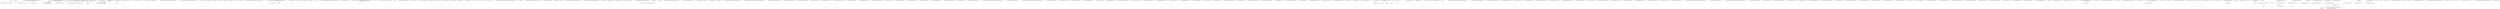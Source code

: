 digraph  {
n51 [label="Humanizer.Localisation.NumberToWords.Romanian.RomanianOrdinalNumberConverter", span=""];
n0 [cluster="Humanizer.Localisation.NumberToWords.Romanian.RomanianOrdinalNumberConverter.Convert(int, Humanizer.GrammaticalGender)", label="Entry Humanizer.Localisation.NumberToWords.Romanian.RomanianOrdinalNumberConverter.Convert(int, Humanizer.GrammaticalGender)", span="28-28"];
n1 [cluster="Humanizer.Localisation.NumberToWords.Romanian.RomanianOrdinalNumberConverter.Convert(int, Humanizer.GrammaticalGender)", label="number == 0", span="31-31"];
n3 [cluster="Humanizer.Localisation.NumberToWords.Romanian.RomanianOrdinalNumberConverter.Convert(int, Humanizer.GrammaticalGender)", label="number == 1", span="33-33"];
n5 [cluster="Humanizer.Localisation.NumberToWords.Romanian.RomanianOrdinalNumberConverter.Convert(int, Humanizer.GrammaticalGender)", label="number <= 9", span="36-36"];
n6 [cluster="Humanizer.Localisation.NumberToWords.Romanian.RomanianOrdinalNumberConverter.Convert(int, Humanizer.GrammaticalGender)", label="return String.Format(''{0} {1}'',\r\n                                        gender == GrammaticalGender.Feminine ? _femininePrefix : _masculinePrefix,\r\n                                        this.getPartByGender(_ordinalsUnder10[number], gender)\r\n                                     );", span="38-41"];
n8 [cluster="Humanizer.Localisation.NumberToWords.Romanian.RomanianOrdinalNumberConverter.Convert(int, Humanizer.GrammaticalGender)", label="String words = coverter.Convert(number, gender)", span="45-45"];
n10 [cluster="Humanizer.Localisation.NumberToWords.Romanian.RomanianOrdinalNumberConverter.Convert(int, Humanizer.GrammaticalGender)", label="(gender == GrammaticalGender.Feminine) && words.EndsWith(''zeci'')", span="50-50"];
n12 [cluster="Humanizer.Localisation.NumberToWords.Romanian.RomanianOrdinalNumberConverter.Convert(int, Humanizer.GrammaticalGender)", label="(gender == GrammaticalGender.Feminine) && words.Contains(''zeci'') && (words.Contains(''milioane'') || words.Contains(''miliarde''))", span="54-54"];
n14 [cluster="Humanizer.Localisation.NumberToWords.Romanian.RomanianOrdinalNumberConverter.Convert(int, Humanizer.GrammaticalGender)", label="(gender == GrammaticalGender.Feminine) && words.StartsWith(''un '')", span="59-59"];
n17 [cluster="Humanizer.Localisation.NumberToWords.Romanian.RomanianOrdinalNumberConverter.Convert(int, Humanizer.GrammaticalGender)", label="gender == GrammaticalGender.Feminine", span="66-66"];
n21 [cluster="Humanizer.Localisation.NumberToWords.Romanian.RomanianOrdinalNumberConverter.Convert(int, Humanizer.GrammaticalGender)", label="gender == GrammaticalGender.Feminine", span="73-73"];
n25 [cluster="Humanizer.Localisation.NumberToWords.Romanian.RomanianOrdinalNumberConverter.Convert(int, Humanizer.GrammaticalGender)", label="gender == GrammaticalGender.Masculine", span="81-81"];
n29 [cluster="Humanizer.Localisation.NumberToWords.Romanian.RomanianOrdinalNumberConverter.Convert(int, Humanizer.GrammaticalGender)", label="return String.Format(''{0} {1}{2}'',\r\n                                        gender == GrammaticalGender.Feminine ? _femininePrefix : _masculinePrefix,\r\n                                        words,\r\n                                        gender == GrammaticalGender.Feminine ? _feminineSuffix : customMasculineSuffix\r\n                                    );", span="95-99"];
n2 [cluster="Humanizer.Localisation.NumberToWords.Romanian.RomanianOrdinalNumberConverter.Convert(int, Humanizer.GrammaticalGender)", label="return ''zero'';", span="32-32"];
n7 [cluster="Humanizer.Localisation.NumberToWords.Romanian.RomanianOrdinalNumberConverter.Convert(int, Humanizer.GrammaticalGender)", label="RomanianCardinalNumberConverter coverter = new RomanianCardinalNumberConverter()", span="44-44"];
n33 [cluster="Humanizer.Localisation.NumberToWords.Romanian.RomanianCardinalNumberConverter.RomanianCardinalNumberConverter()", label="Entry Humanizer.Localisation.NumberToWords.Romanian.RomanianCardinalNumberConverter.RomanianCardinalNumberConverter()", span="6-6"];
n9 [cluster="Humanizer.Localisation.NumberToWords.Romanian.RomanianOrdinalNumberConverter.Convert(int, Humanizer.GrammaticalGender)", label="words = words.Replace('' de '', '' '')", span="48-48"];
n34 [cluster="Humanizer.Localisation.NumberToWords.Romanian.RomanianCardinalNumberConverter.Convert(int, Humanizer.GrammaticalGender)", label="Entry Humanizer.Localisation.NumberToWords.Romanian.RomanianCardinalNumberConverter.Convert(int, Humanizer.GrammaticalGender)", span="98-98"];
n35 [cluster="string.Replace(string, string)", label="Entry string.Replace(string, string)", span="0-0"];
n11 [cluster="Humanizer.Localisation.NumberToWords.Romanian.RomanianOrdinalNumberConverter.Convert(int, Humanizer.GrammaticalGender)", label="words = words.Substring(0, words.Length - 4) + ''zece''", span="52-52"];
n15 [cluster="Humanizer.Localisation.NumberToWords.Romanian.RomanianOrdinalNumberConverter.Convert(int, Humanizer.GrammaticalGender)", label="words = words.Substring(2).TrimStart()", span="61-61"];
n16 [cluster="Humanizer.Localisation.NumberToWords.Romanian.RomanianOrdinalNumberConverter.Convert(int, Humanizer.GrammaticalGender)", label="words.EndsWith(''milioane'')", span="64-64"];
n18 [cluster="Humanizer.Localisation.NumberToWords.Romanian.RomanianOrdinalNumberConverter.Convert(int, Humanizer.GrammaticalGender)", label="words = words.Substring(0, words.Length - 8) + ''milioana''", span="67-67"];
n20 [cluster="Humanizer.Localisation.NumberToWords.Romanian.RomanianOrdinalNumberConverter.Convert(int, Humanizer.GrammaticalGender)", label="words.EndsWith(''milion'')", span="71-71"];
n22 [cluster="Humanizer.Localisation.NumberToWords.Romanian.RomanianOrdinalNumberConverter.Convert(int, Humanizer.GrammaticalGender)", label="words = words.Substring(0, words.Length - 6) + ''milioana''", span="74-74"];
n28 [cluster="Humanizer.Localisation.NumberToWords.Romanian.RomanianOrdinalNumberConverter.Convert(int, Humanizer.GrammaticalGender)", label="words = words.Substring(0, words.Length - 1)", span="92-92"];
n36 [cluster="string.EndsWith(string)", label="Entry string.EndsWith(string)", span="0-0"];
n38 [cluster="string.Contains(string)", label="Entry string.Contains(string)", span="0-0"];
n37 [cluster="string.Substring(int, int)", label="Entry string.Substring(int, int)", span="0-0"];
n39 [cluster="string.StartsWith(string)", label="Entry string.StartsWith(string)", span="0-0"];
n40 [cluster="string.Substring(int)", label="Entry string.Substring(int)", span="0-0"];
n41 [cluster="string.TrimStart(params char[])", label="Entry string.TrimStart(params char[])", span="0-0"];
n19 [cluster="Humanizer.Localisation.NumberToWords.Romanian.RomanianOrdinalNumberConverter.Convert(int, Humanizer.GrammaticalGender)", label="String customMasculineSuffix = _masculineSuffix", span="70-70"];
n23 [cluster="Humanizer.Localisation.NumberToWords.Romanian.RomanianOrdinalNumberConverter.Convert(int, Humanizer.GrammaticalGender)", label="customMasculineSuffix = ''u'' + _masculineSuffix", span="77-77"];
n26 [cluster="Humanizer.Localisation.NumberToWords.Romanian.RomanianOrdinalNumberConverter.Convert(int, Humanizer.GrammaticalGender)", label="customMasculineSuffix = ''u'' + _masculineSuffix", span="82-82"];
n30 [cluster="Humanizer.Localisation.NumberToWords.Romanian.RomanianOrdinalNumberConverter.Convert(int, Humanizer.GrammaticalGender)", label="Exit Humanizer.Localisation.NumberToWords.Romanian.RomanianOrdinalNumberConverter.Convert(int, Humanizer.GrammaticalGender)", span="28-28"];
n31 [cluster="Humanizer.Localisation.NumberToWords.Romanian.RomanianOrdinalNumberConverter.getPartByGender(string, Humanizer.GrammaticalGender)", label="Entry Humanizer.Localisation.NumberToWords.Romanian.RomanianOrdinalNumberConverter.getPartByGender(string, Humanizer.GrammaticalGender)", span="103-103"];
n42 [cluster="string.Format(string, object, object, object)", label="Entry string.Format(string, object, object, object)", span="0-0"];
n32 [cluster="string.Format(string, object, object)", label="Entry string.Format(string, object, object)", span="0-0"];
n43 [cluster="Humanizer.Localisation.NumberToWords.Romanian.RomanianOrdinalNumberConverter.getPartByGender(string, Humanizer.GrammaticalGender)", label="multiGenderPart.Contains(''|'')", span="105-105"];
n45 [cluster="Humanizer.Localisation.NumberToWords.Romanian.RomanianOrdinalNumberConverter.getPartByGender(string, Humanizer.GrammaticalGender)", label="gender == GrammaticalGender.Feminine", span="108-108"];
n48 [cluster="Humanizer.Localisation.NumberToWords.Romanian.RomanianOrdinalNumberConverter.getPartByGender(string, Humanizer.GrammaticalGender)", label="return multiGenderPart;", span="115-115"];
n50 [cluster="string.Split(params char[])", label="Entry string.Split(params char[])", span="0-0"];
n46 [cluster="Humanizer.Localisation.NumberToWords.Romanian.RomanianOrdinalNumberConverter.getPartByGender(string, Humanizer.GrammaticalGender)", label="return parts[1];", span="109-109"];
n47 [cluster="Humanizer.Localisation.NumberToWords.Romanian.RomanianOrdinalNumberConverter.getPartByGender(string, Humanizer.GrammaticalGender)", label="return parts[0];", span="112-112"];
n49 [cluster="Humanizer.Localisation.NumberToWords.Romanian.RomanianOrdinalNumberConverter.getPartByGender(string, Humanizer.GrammaticalGender)", label="Exit Humanizer.Localisation.NumberToWords.Romanian.RomanianOrdinalNumberConverter.getPartByGender(string, Humanizer.GrammaticalGender)", span="103-103"];
m0_6 [cluster="System.DateTime.Add(System.TimeSpan)", file="DateHumanize.cs", label="Entry System.DateTime.Add(System.TimeSpan)", span="0-0"];
m0_16 [cluster="Humanizer.Tests.DateHumanize.Verify(string, int, Humanizer.Localisation.TimeUnit, Humanizer.Localisation.Tense, double?, System.Globalization.CultureInfo)", file="DateHumanize.cs", label="Entry Humanizer.Tests.DateHumanize.Verify(string, int, Humanizer.Localisation.TimeUnit, Humanizer.Localisation.Tense, double?, System.Globalization.CultureInfo)", span="30-30"];
m0_17 [cluster="Humanizer.Tests.DateHumanize.Verify(string, int, Humanizer.Localisation.TimeUnit, Humanizer.Localisation.Tense, double?, System.Globalization.CultureInfo)", color=green, community=0, file="DateHumanize.cs", label="precision.HasValue", prediction=0, span="32-32"];
m0_18 [cluster="Humanizer.Tests.DateHumanize.Verify(string, int, Humanizer.Localisation.TimeUnit, Humanizer.Localisation.Tense, double?, System.Globalization.CultureInfo)", color=green, community=0, file="DateHumanize.cs", label="Configurator.DateTimeHumanizeStrategy = new PrecisionDateTimeHumanizeStrategy(precision.Value)", prediction=1, span="33-33"];
m0_21 [cluster="Humanizer.Tests.DateHumanize.Verify(string, int, Humanizer.Localisation.TimeUnit, Humanizer.Localisation.Tense, double?, System.Globalization.CultureInfo)", file="DateHumanize.cs", label="unit = Math.Abs(unit)", span="38-38"];
m0_22 [cluster="Humanizer.Tests.DateHumanize.Verify(string, int, Humanizer.Localisation.TimeUnit, Humanizer.Localisation.Tense, double?, System.Globalization.CultureInfo)", file="DateHumanize.cs", label="tense == Tense.Past", span="40-40"];
m0_24 [cluster="Humanizer.Tests.DateHumanize.Verify(string, int, Humanizer.Localisation.TimeUnit, Humanizer.Localisation.Tense, double?, System.Globalization.CultureInfo)", file="DateHumanize.cs", label=timeUnit, span="43-43"];
m0_19 [cluster="Humanizer.Tests.DateHumanize.Verify(string, int, Humanizer.Localisation.TimeUnit, Humanizer.Localisation.Tense, double?, System.Globalization.CultureInfo)", file="DateHumanize.cs", label="Configurator.DateTimeHumanizeStrategy = new DefaultDateTimeHumanizeStrategy()", span="35-35"];
m0_20 [cluster="Humanizer.Tests.DateHumanize.Verify(string, int, Humanizer.Localisation.TimeUnit, Humanizer.Localisation.Tense, double?, System.Globalization.CultureInfo)", file="DateHumanize.cs", label="var deltaFromNow = new TimeSpan()", span="37-37"];
m0_23 [cluster="Humanizer.Tests.DateHumanize.Verify(string, int, Humanizer.Localisation.TimeUnit, Humanizer.Localisation.Tense, double?, System.Globalization.CultureInfo)", file="DateHumanize.cs", label="unit = -unit", span="41-41"];
m0_26 [cluster="Humanizer.Tests.DateHumanize.Verify(string, int, Humanizer.Localisation.TimeUnit, Humanizer.Localisation.Tense, double?, System.Globalization.CultureInfo)", file="DateHumanize.cs", label="deltaFromNow = TimeSpan.FromMilliseconds(unit)", span="46-46"];
m0_28 [cluster="Humanizer.Tests.DateHumanize.Verify(string, int, Humanizer.Localisation.TimeUnit, Humanizer.Localisation.Tense, double?, System.Globalization.CultureInfo)", file="DateHumanize.cs", label="deltaFromNow = TimeSpan.FromSeconds(unit)", span="49-49"];
m0_30 [cluster="Humanizer.Tests.DateHumanize.Verify(string, int, Humanizer.Localisation.TimeUnit, Humanizer.Localisation.Tense, double?, System.Globalization.CultureInfo)", file="DateHumanize.cs", label="deltaFromNow = TimeSpan.FromMinutes(unit)", span="52-52"];
m0_32 [cluster="Humanizer.Tests.DateHumanize.Verify(string, int, Humanizer.Localisation.TimeUnit, Humanizer.Localisation.Tense, double?, System.Globalization.CultureInfo)", file="DateHumanize.cs", label="deltaFromNow = TimeSpan.FromHours(unit)", span="55-55"];
m0_34 [cluster="Humanizer.Tests.DateHumanize.Verify(string, int, Humanizer.Localisation.TimeUnit, Humanizer.Localisation.Tense, double?, System.Globalization.CultureInfo)", file="DateHumanize.cs", label="deltaFromNow = TimeSpan.FromDays(unit)", span="58-58"];
m0_36 [cluster="Humanizer.Tests.DateHumanize.Verify(string, int, Humanizer.Localisation.TimeUnit, Humanizer.Localisation.Tense, double?, System.Globalization.CultureInfo)", file="DateHumanize.cs", label="deltaFromNow = TimeSpan.FromDays(unit*31)", span="61-61"];
m0_38 [cluster="Humanizer.Tests.DateHumanize.Verify(string, int, Humanizer.Localisation.TimeUnit, Humanizer.Localisation.Tense, double?, System.Globalization.CultureInfo)", file="DateHumanize.cs", label="deltaFromNow = TimeSpan.FromDays(unit*366)", span="64-64"];
m0_25 [cluster="Humanizer.Tests.DateHumanize.Verify(string, int, Humanizer.Localisation.TimeUnit, Humanizer.Localisation.Tense, double?, System.Globalization.CultureInfo)", file="DateHumanize.cs", label="TimeUnit.Millisecond", span="45-45"];
m0_27 [cluster="Humanizer.Tests.DateHumanize.Verify(string, int, Humanizer.Localisation.TimeUnit, Humanizer.Localisation.Tense, double?, System.Globalization.CultureInfo)", file="DateHumanize.cs", label="TimeUnit.Second", span="48-48"];
m0_29 [cluster="Humanizer.Tests.DateHumanize.Verify(string, int, Humanizer.Localisation.TimeUnit, Humanizer.Localisation.Tense, double?, System.Globalization.CultureInfo)", file="DateHumanize.cs", label="TimeUnit.Minute", span="51-51"];
m0_31 [cluster="Humanizer.Tests.DateHumanize.Verify(string, int, Humanizer.Localisation.TimeUnit, Humanizer.Localisation.Tense, double?, System.Globalization.CultureInfo)", file="DateHumanize.cs", label="TimeUnit.Hour", span="54-54"];
m0_33 [cluster="Humanizer.Tests.DateHumanize.Verify(string, int, Humanizer.Localisation.TimeUnit, Humanizer.Localisation.Tense, double?, System.Globalization.CultureInfo)", file="DateHumanize.cs", label="TimeUnit.Day", span="57-57"];
m0_35 [cluster="Humanizer.Tests.DateHumanize.Verify(string, int, Humanizer.Localisation.TimeUnit, Humanizer.Localisation.Tense, double?, System.Globalization.CultureInfo)", file="DateHumanize.cs", label="TimeUnit.Month", span="60-60"];
m0_37 [cluster="Humanizer.Tests.DateHumanize.Verify(string, int, Humanizer.Localisation.TimeUnit, Humanizer.Localisation.Tense, double?, System.Globalization.CultureInfo)", file="DateHumanize.cs", label="TimeUnit.Year", span="63-63"];
m0_41 [cluster="Humanizer.Tests.DateHumanize.Verify(string, int, Humanizer.Localisation.TimeUnit, Humanizer.Localisation.Tense, double?, System.Globalization.CultureInfo)", file="DateHumanize.cs", label="Exit Humanizer.Tests.DateHumanize.Verify(string, int, Humanizer.Localisation.TimeUnit, Humanizer.Localisation.Tense, double?, System.Globalization.CultureInfo)", span="30-30"];
m0_45 [cluster="System.Math.Abs(int)", file="DateHumanize.cs", label="Entry System.Math.Abs(int)", span="0-0"];
m0_9 [cluster="Humanizer.Tests.DateHumanize.VerifyWithDateInjection(string, System.TimeSpan, System.Globalization.CultureInfo)", file="DateHumanize.cs", label="Entry Humanizer.Tests.DateHumanize.VerifyWithDateInjection(string, System.TimeSpan, System.Globalization.CultureInfo)", span="21-21"];
m0_10 [cluster="Humanizer.Tests.DateHumanize.VerifyWithDateInjection(string, System.TimeSpan, System.Globalization.CultureInfo)", file="DateHumanize.cs", label="var utcNow = new DateTime(2013, 6, 20, 9, 58, 22, DateTimeKind.Utc)", span="23-23"];
m0_11 [cluster="Humanizer.Tests.DateHumanize.VerifyWithDateInjection(string, System.TimeSpan, System.Globalization.CultureInfo)", file="DateHumanize.cs", label="var now = new DateTime(2013, 6, 20, 11, 58, 22, DateTimeKind.Local)", span="24-24"];
m0_14 [cluster="Humanizer.Tests.DateHumanize.VerifyWithDateInjection(string, System.TimeSpan, System.Globalization.CultureInfo)", file="DateHumanize.cs", label="Exit Humanizer.Tests.DateHumanize.VerifyWithDateInjection(string, System.TimeSpan, System.Globalization.CultureInfo)", span="21-21"];
m0_43 [cluster="Humanizer.DateTimeHumanizeStrategy.DefaultDateTimeHumanizeStrategy.DefaultDateTimeHumanizeStrategy()", file="DateHumanize.cs", label="Entry Humanizer.DateTimeHumanizeStrategy.DefaultDateTimeHumanizeStrategy.DefaultDateTimeHumanizeStrategy()", span="10-10"];
m0_44 [cluster="System.TimeSpan.TimeSpan()", file="DateHumanize.cs", label="Entry System.TimeSpan.TimeSpan()", span="0-0"];
m0_48 [cluster="System.TimeSpan.FromMinutes(double)", file="DateHumanize.cs", label="Entry System.TimeSpan.FromMinutes(double)", span="0-0"];
m0_46 [cluster="System.TimeSpan.FromMilliseconds(double)", file="DateHumanize.cs", label="Entry System.TimeSpan.FromMilliseconds(double)", span="0-0"];
m0_8 [cluster="Unk.Equal", file="DateHumanize.cs", label="Entry Unk.Equal", span=""];
m0_47 [cluster="System.TimeSpan.FromSeconds(double)", file="DateHumanize.cs", label="Entry System.TimeSpan.FromSeconds(double)", span="0-0"];
m0_0 [cluster="Humanizer.Tests.DateHumanize.VerifyWithCurrentDate(string, System.TimeSpan, System.Globalization.CultureInfo)", file="DateHumanize.cs", label="Entry Humanizer.Tests.DateHumanize.VerifyWithCurrentDate(string, System.TimeSpan, System.Globalization.CultureInfo)", span="11-11"];
m0_1 [cluster="Humanizer.Tests.DateHumanize.VerifyWithCurrentDate(string, System.TimeSpan, System.Globalization.CultureInfo)", file="DateHumanize.cs", label="var utcNow = DateTime.UtcNow", span="13-13"];
m0_3 [cluster="Humanizer.Tests.DateHumanize.VerifyWithCurrentDate(string, System.TimeSpan, System.Globalization.CultureInfo)", color=green, community=0, file="DateHumanize.cs", label="Assert.Equal(expectedString, utcNow.Add(deltaFromNow).Humanize(utcDate: true, dateToCompareAgainst: utcNow, culture: culture))", prediction=2, span="17-17"];
m0_2 [cluster="Humanizer.Tests.DateHumanize.VerifyWithCurrentDate(string, System.TimeSpan, System.Globalization.CultureInfo)", file="DateHumanize.cs", label="var localNow = DateTime.Now", span="14-14"];
m0_5 [cluster="Humanizer.Tests.DateHumanize.VerifyWithCurrentDate(string, System.TimeSpan, System.Globalization.CultureInfo)", file="DateHumanize.cs", label="Exit Humanizer.Tests.DateHumanize.VerifyWithCurrentDate(string, System.TimeSpan, System.Globalization.CultureInfo)", span="11-11"];
m0_7 [cluster="System.DateTime.Humanize(bool, System.DateTime?, System.Globalization.CultureInfo)", file="DateHumanize.cs", label="Entry System.DateTime.Humanize(bool, System.DateTime?, System.Globalization.CultureInfo)", span="19-19"];
m0_15 [cluster="System.DateTime.DateTime(int, int, int, int, int, int, System.DateTimeKind)", file="DateHumanize.cs", label="Entry System.DateTime.DateTime(int, int, int, int, int, int, System.DateTimeKind)", span="0-0"];
m0_49 [cluster="System.TimeSpan.FromHours(double)", file="DateHumanize.cs", label="Entry System.TimeSpan.FromHours(double)", span="0-0"];
m0_50 [cluster="System.TimeSpan.FromDays(double)", file="DateHumanize.cs", label="Entry System.TimeSpan.FromDays(double)", span="0-0"];
m0_42 [cluster="Humanizer.DateTimeHumanizeStrategy.PrecisionDateTimeHumanizeStrategy.PrecisionDateTimeHumanizeStrategy(double)", file="DateHumanize.cs", label="Entry Humanizer.DateTimeHumanizeStrategy.PrecisionDateTimeHumanizeStrategy.PrecisionDateTimeHumanizeStrategy(double)", span="18-18"];
m1_5 [cluster="Humanizer.Tests.DateHumanize.Verify(string, int, Humanizer.Localisation.TimeUnit, Humanizer.Localisation.Tense, double?, System.Globalization.CultureInfo)", file="DateHumanizeDefaultStrategyTests.cs", label="Entry Humanizer.Tests.DateHumanize.Verify(string, int, Humanizer.Localisation.TimeUnit, Humanizer.Localisation.Tense, double?, System.Globalization.CultureInfo)", span="30-30"];
m1_0 [cluster="Humanizer.Tests.DateHumanizeDefaultStrategyTests.DateHumanizeDefaultStrategyTests()", file="DateHumanizeDefaultStrategyTests.cs", label="Entry Humanizer.Tests.DateHumanizeDefaultStrategyTests.DateHumanizeDefaultStrategyTests()", span="9-9"];
m1_1 [cluster="Humanizer.Tests.DateHumanizeDefaultStrategyTests.DateHumanizeDefaultStrategyTests()", file="DateHumanizeDefaultStrategyTests.cs", label="Exit Humanizer.Tests.DateHumanizeDefaultStrategyTests.DateHumanizeDefaultStrategyTests()", span="9-9"];
m1_15 [cluster="Humanizer.Tests.DateHumanizeDefaultStrategyTests.HoursAgo(int, string)", file="DateHumanizeDefaultStrategyTests.cs", label="Entry Humanizer.Tests.DateHumanizeDefaultStrategyTests.HoursAgo(int, string)", span="65-65"];
m1_16 [cluster="Humanizer.Tests.DateHumanizeDefaultStrategyTests.HoursAgo(int, string)", file="DateHumanizeDefaultStrategyTests.cs", label="DateHumanize.Verify(expected, hours, TimeUnit.Hour, Tense.Past)", span="67-67"];
m1_17 [cluster="Humanizer.Tests.DateHumanizeDefaultStrategyTests.HoursAgo(int, string)", file="DateHumanizeDefaultStrategyTests.cs", label="Exit Humanizer.Tests.DateHumanizeDefaultStrategyTests.HoursAgo(int, string)", span="65-65"];
m1_12 [cluster="Humanizer.Tests.DateHumanizeDefaultStrategyTests.MinutesFromNow(int, string)", file="DateHumanizeDefaultStrategyTests.cs", label="Entry Humanizer.Tests.DateHumanizeDefaultStrategyTests.MinutesFromNow(int, string)", span="55-55"];
m1_13 [cluster="Humanizer.Tests.DateHumanizeDefaultStrategyTests.MinutesFromNow(int, string)", file="DateHumanizeDefaultStrategyTests.cs", label="DateHumanize.Verify(expected, minutes, TimeUnit.Minute, Tense.Future)", span="57-57"];
m1_14 [cluster="Humanizer.Tests.DateHumanizeDefaultStrategyTests.MinutesFromNow(int, string)", file="DateHumanizeDefaultStrategyTests.cs", label="Exit Humanizer.Tests.DateHumanizeDefaultStrategyTests.MinutesFromNow(int, string)", span="55-55"];
m1_33 [cluster="Humanizer.Tests.DateHumanizeDefaultStrategyTests.YearsAgo(int, string)", file="DateHumanizeDefaultStrategyTests.cs", label="Entry Humanizer.Tests.DateHumanizeDefaultStrategyTests.YearsAgo(int, string)", span="123-123"];
m1_34 [cluster="Humanizer.Tests.DateHumanizeDefaultStrategyTests.YearsAgo(int, string)", file="DateHumanizeDefaultStrategyTests.cs", label="DateHumanize.Verify(expected, years, TimeUnit.Year, Tense.Past)", span="125-125"];
m1_35 [cluster="Humanizer.Tests.DateHumanizeDefaultStrategyTests.YearsAgo(int, string)", file="DateHumanizeDefaultStrategyTests.cs", label="Exit Humanizer.Tests.DateHumanizeDefaultStrategyTests.YearsAgo(int, string)", span="123-123"];
m1_9 [cluster="Humanizer.Tests.DateHumanizeDefaultStrategyTests.MinutesAgo(int, string)", file="DateHumanizeDefaultStrategyTests.cs", label="Entry Humanizer.Tests.DateHumanizeDefaultStrategyTests.MinutesAgo(int, string)", span="43-43"];
m1_10 [cluster="Humanizer.Tests.DateHumanizeDefaultStrategyTests.MinutesAgo(int, string)", file="DateHumanizeDefaultStrategyTests.cs", label="DateHumanize.Verify(expected, minutes, TimeUnit.Minute, Tense.Past)", span="45-45"];
m1_11 [cluster="Humanizer.Tests.DateHumanizeDefaultStrategyTests.MinutesAgo(int, string)", file="DateHumanizeDefaultStrategyTests.cs", label="Exit Humanizer.Tests.DateHumanizeDefaultStrategyTests.MinutesAgo(int, string)", span="43-43"];
m1_36 [cluster="Humanizer.Tests.DateHumanizeDefaultStrategyTests.YearsFromNow(int, string)", file="DateHumanizeDefaultStrategyTests.cs", label="Entry Humanizer.Tests.DateHumanizeDefaultStrategyTests.YearsFromNow(int, string)", span="131-131"];
m1_37 [cluster="Humanizer.Tests.DateHumanizeDefaultStrategyTests.YearsFromNow(int, string)", file="DateHumanizeDefaultStrategyTests.cs", label="DateHumanize.Verify(expected, years, TimeUnit.Year, Tense.Future)", span="133-133"];
m1_38 [cluster="Humanizer.Tests.DateHumanizeDefaultStrategyTests.YearsFromNow(int, string)", file="DateHumanizeDefaultStrategyTests.cs", label="Exit Humanizer.Tests.DateHumanizeDefaultStrategyTests.YearsFromNow(int, string)", span="131-131"];
m1_42 [cluster="Humanizer.Tests.DateHumanizeDefaultStrategyTests.CanSpecifyCultureExplicitly(int, Humanizer.Localisation.TimeUnit, Humanizer.Localisation.Tense, string, string)", file="DateHumanizeDefaultStrategyTests.cs", label="Entry Humanizer.Tests.DateHumanizeDefaultStrategyTests.CanSpecifyCultureExplicitly(int, Humanizer.Localisation.TimeUnit, Humanizer.Localisation.Tense, string, string)", span="146-146"];
m1_43 [cluster="Humanizer.Tests.DateHumanizeDefaultStrategyTests.CanSpecifyCultureExplicitly(int, Humanizer.Localisation.TimeUnit, Humanizer.Localisation.Tense, string, string)", file="DateHumanizeDefaultStrategyTests.cs", label="DateHumanize.Verify(expected, unit, timeUnit, tense, culture: new CultureInfo(culture))", span="148-148"];
m1_44 [cluster="Humanizer.Tests.DateHumanizeDefaultStrategyTests.CanSpecifyCultureExplicitly(int, Humanizer.Localisation.TimeUnit, Humanizer.Localisation.Tense, string, string)", file="DateHumanizeDefaultStrategyTests.cs", label="Exit Humanizer.Tests.DateHumanizeDefaultStrategyTests.CanSpecifyCultureExplicitly(int, Humanizer.Localisation.TimeUnit, Humanizer.Localisation.Tense, string, string)", span="146-146"];
m1_2 [cluster="Humanizer.Tests.DateHumanizeDefaultStrategyTests.SecondsAgo(int, string)", file="DateHumanizeDefaultStrategyTests.cs", label="Entry Humanizer.Tests.DateHumanizeDefaultStrategyTests.SecondsAgo(int, string)", span="19-19"];
m1_3 [cluster="Humanizer.Tests.DateHumanizeDefaultStrategyTests.SecondsAgo(int, string)", file="DateHumanizeDefaultStrategyTests.cs", label="DateHumanize.Verify(expected, seconds, TimeUnit.Second, Tense.Past)", span="21-21"];
m1_4 [cluster="Humanizer.Tests.DateHumanizeDefaultStrategyTests.SecondsAgo(int, string)", file="DateHumanizeDefaultStrategyTests.cs", label="Exit Humanizer.Tests.DateHumanizeDefaultStrategyTests.SecondsAgo(int, string)", span="19-19"];
m1_21 [cluster="Humanizer.Tests.DateHumanizeDefaultStrategyTests.DaysAgo(int, string)", file="DateHumanizeDefaultStrategyTests.cs", label="Entry Humanizer.Tests.DateHumanizeDefaultStrategyTests.DaysAgo(int, string)", span="85-85"];
m1_22 [cluster="Humanizer.Tests.DateHumanizeDefaultStrategyTests.DaysAgo(int, string)", color=green, community=0, file="DateHumanizeDefaultStrategyTests.cs", label="DateHumanize.Verify(expected, days, TimeUnit.Day, Tense.Past)", prediction=3, span="87-87"];
m1_23 [cluster="Humanizer.Tests.DateHumanizeDefaultStrategyTests.DaysAgo(int, string)", file="DateHumanizeDefaultStrategyTests.cs", label="Exit Humanizer.Tests.DateHumanizeDefaultStrategyTests.DaysAgo(int, string)", span="85-85"];
m1_30 [cluster="Humanizer.Tests.DateHumanizeDefaultStrategyTests.MonthsFromNow(int, string)", file="DateHumanizeDefaultStrategyTests.cs", label="Entry Humanizer.Tests.DateHumanizeDefaultStrategyTests.MonthsFromNow(int, string)", span="115-115"];
m1_31 [cluster="Humanizer.Tests.DateHumanizeDefaultStrategyTests.MonthsFromNow(int, string)", file="DateHumanizeDefaultStrategyTests.cs", label="DateHumanize.Verify(expected, months, TimeUnit.Month, Tense.Future)", span="117-117"];
m1_32 [cluster="Humanizer.Tests.DateHumanizeDefaultStrategyTests.MonthsFromNow(int, string)", file="DateHumanizeDefaultStrategyTests.cs", label="Exit Humanizer.Tests.DateHumanizeDefaultStrategyTests.MonthsFromNow(int, string)", span="115-115"];
m1_27 [cluster="Humanizer.Tests.DateHumanizeDefaultStrategyTests.MonthsAgo(int, string)", file="DateHumanizeDefaultStrategyTests.cs", label="Entry Humanizer.Tests.DateHumanizeDefaultStrategyTests.MonthsAgo(int, string)", span="105-105"];
m1_28 [cluster="Humanizer.Tests.DateHumanizeDefaultStrategyTests.MonthsAgo(int, string)", file="DateHumanizeDefaultStrategyTests.cs", label="DateHumanize.Verify(expected, months, TimeUnit.Month, Tense.Past)", span="107-107"];
m1_29 [cluster="Humanizer.Tests.DateHumanizeDefaultStrategyTests.MonthsAgo(int, string)", file="DateHumanizeDefaultStrategyTests.cs", label="Exit Humanizer.Tests.DateHumanizeDefaultStrategyTests.MonthsAgo(int, string)", span="105-105"];
m1_39 [cluster="Humanizer.Tests.DateHumanizeDefaultStrategyTests.Now()", file="DateHumanizeDefaultStrategyTests.cs", label="Entry Humanizer.Tests.DateHumanizeDefaultStrategyTests.Now()", span="137-137"];
m1_40 [cluster="Humanizer.Tests.DateHumanizeDefaultStrategyTests.Now()", file="DateHumanizeDefaultStrategyTests.cs", label="DateHumanize.Verify(''now'', 0, TimeUnit.Year, Tense.Future)", span="139-139"];
m1_41 [cluster="Humanizer.Tests.DateHumanizeDefaultStrategyTests.Now()", file="DateHumanizeDefaultStrategyTests.cs", label="Exit Humanizer.Tests.DateHumanizeDefaultStrategyTests.Now()", span="137-137"];
m1_6 [cluster="Humanizer.Tests.DateHumanizeDefaultStrategyTests.SecondsFromNow(int, string)", file="DateHumanizeDefaultStrategyTests.cs", label="Entry Humanizer.Tests.DateHumanizeDefaultStrategyTests.SecondsFromNow(int, string)", span="29-29"];
m1_7 [cluster="Humanizer.Tests.DateHumanizeDefaultStrategyTests.SecondsFromNow(int, string)", file="DateHumanizeDefaultStrategyTests.cs", label="DateHumanize.Verify(expected, seconds, TimeUnit.Second, Tense.Future)", span="31-31"];
m1_8 [cluster="Humanizer.Tests.DateHumanizeDefaultStrategyTests.SecondsFromNow(int, string)", file="DateHumanizeDefaultStrategyTests.cs", label="Exit Humanizer.Tests.DateHumanizeDefaultStrategyTests.SecondsFromNow(int, string)", span="29-29"];
m1_18 [cluster="Humanizer.Tests.DateHumanizeDefaultStrategyTests.HoursFromNow(int, string)", file="DateHumanizeDefaultStrategyTests.cs", label="Entry Humanizer.Tests.DateHumanizeDefaultStrategyTests.HoursFromNow(int, string)", span="75-75"];
m1_19 [cluster="Humanizer.Tests.DateHumanizeDefaultStrategyTests.HoursFromNow(int, string)", file="DateHumanizeDefaultStrategyTests.cs", label="DateHumanize.Verify(expected, hours, TimeUnit.Hour, Tense.Future)", span="77-77"];
m1_20 [cluster="Humanizer.Tests.DateHumanizeDefaultStrategyTests.HoursFromNow(int, string)", file="DateHumanizeDefaultStrategyTests.cs", label="Exit Humanizer.Tests.DateHumanizeDefaultStrategyTests.HoursFromNow(int, string)", span="75-75"];
m1_45 [cluster="System.Globalization.CultureInfo.CultureInfo(string)", file="DateHumanizeDefaultStrategyTests.cs", label="Entry System.Globalization.CultureInfo.CultureInfo(string)", span="0-0"];
m1_24 [cluster="Humanizer.Tests.DateHumanizeDefaultStrategyTests.DaysFromNow(int, string)", file="DateHumanizeDefaultStrategyTests.cs", label="Entry Humanizer.Tests.DateHumanizeDefaultStrategyTests.DaysFromNow(int, string)", span="95-95"];
m1_25 [cluster="Humanizer.Tests.DateHumanizeDefaultStrategyTests.DaysFromNow(int, string)", file="DateHumanizeDefaultStrategyTests.cs", label="DateHumanize.Verify(expected, days, TimeUnit.Day, Tense.Future)", span="97-97"];
m1_26 [cluster="Humanizer.Tests.DateHumanizeDefaultStrategyTests.DaysFromNow(int, string)", file="DateHumanizeDefaultStrategyTests.cs", label="Exit Humanizer.Tests.DateHumanizeDefaultStrategyTests.DaysFromNow(int, string)", span="95-95"];
m2_8 [cluster="int.ToString(System.IFormatProvider)", file="DefaultDateTimeHumanizeStrategy.cs", label="Entry int.ToString(System.IFormatProvider)", span="0-0"];
m2_5 [cluster="Humanizer.OrdinalizeExtensions.Ordinalize(int)", file="DefaultDateTimeHumanizeStrategy.cs", label="Entry Humanizer.OrdinalizeExtensions.Ordinalize(int)", span="25-25"];
m2_6 [cluster="Humanizer.OrdinalizeExtensions.Ordinalize(int)", file="DefaultDateTimeHumanizeStrategy.cs", label="return Ordinalize(number, number.ToString(CultureInfo.InvariantCulture));", span="27-27"];
m2_7 [cluster="Humanizer.OrdinalizeExtensions.Ordinalize(int)", file="DefaultDateTimeHumanizeStrategy.cs", label="Exit Humanizer.OrdinalizeExtensions.Ordinalize(int)", span="25-25"];
m2_4 [cluster="Humanizer.OrdinalizeExtensions.Ordinalize(int, string)", file="DefaultDateTimeHumanizeStrategy.cs", label="Entry Humanizer.OrdinalizeExtensions.Ordinalize(int, string)", span="30-30"];
m2_9 [cluster="Humanizer.OrdinalizeExtensions.Ordinalize(int, string)", file="DefaultDateTimeHumanizeStrategy.cs", label="int nMod100 = number % 100", span="32-32"];
m2_11 [cluster="Humanizer.OrdinalizeExtensions.Ordinalize(int, string)", file="DefaultDateTimeHumanizeStrategy.cs", label="return numberString + ''th'';", span="36-36"];
m2_12 [cluster="Humanizer.OrdinalizeExtensions.Ordinalize(int, string)", file="DefaultDateTimeHumanizeStrategy.cs", label="number % 10", span="39-39"];
m2_14 [cluster="Humanizer.OrdinalizeExtensions.Ordinalize(int, string)", file="DefaultDateTimeHumanizeStrategy.cs", label="return numberString + ''st'';", span="42-42"];
m2_16 [cluster="Humanizer.OrdinalizeExtensions.Ordinalize(int, string)", file="DefaultDateTimeHumanizeStrategy.cs", label="return numberString + ''nd'';", span="44-44"];
m2_18 [cluster="Humanizer.OrdinalizeExtensions.Ordinalize(int, string)", color=green, community=0, file="DefaultDateTimeHumanizeStrategy.cs", label="return numberString + ''rd'';", prediction=4, span="46-46"];
m2_19 [cluster="Humanizer.OrdinalizeExtensions.Ordinalize(int, string)", color=green, community=0, file="DefaultDateTimeHumanizeStrategy.cs", label="return numberString + ''th'';", prediction=4, span="48-48"];
m2_10 [cluster="Humanizer.OrdinalizeExtensions.Ordinalize(int, string)", file="DefaultDateTimeHumanizeStrategy.cs", label="nMod100 >= 11 && nMod100 <= 13", span="34-34"];
m2_13 [cluster="Humanizer.OrdinalizeExtensions.Ordinalize(int, string)", file="DefaultDateTimeHumanizeStrategy.cs", label=1, span="41-41"];
m2_15 [cluster="Humanizer.OrdinalizeExtensions.Ordinalize(int, string)", file="DefaultDateTimeHumanizeStrategy.cs", label=2, span="43-43"];
m2_17 [cluster="Humanizer.OrdinalizeExtensions.Ordinalize(int, string)", file="DefaultDateTimeHumanizeStrategy.cs", label=3, span="45-45"];
m2_20 [cluster="Humanizer.OrdinalizeExtensions.Ordinalize(int, string)", file="DefaultDateTimeHumanizeStrategy.cs", label="Exit Humanizer.OrdinalizeExtensions.Ordinalize(int, string)", span="30-30"];
m2_0 [cluster="Humanizer.OrdinalizeExtensions.Ordinalize(string)", file="DefaultDateTimeHumanizeStrategy.cs", label="Entry Humanizer.OrdinalizeExtensions.Ordinalize(string)", span="15-15"];
m2_1 [cluster="Humanizer.OrdinalizeExtensions.Ordinalize(string)", file="DefaultDateTimeHumanizeStrategy.cs", label="return Ordinalize(int.Parse(numberString), numberString);", span="17-17"];
m2_2 [cluster="Humanizer.OrdinalizeExtensions.Ordinalize(string)", file="DefaultDateTimeHumanizeStrategy.cs", label="Exit Humanizer.OrdinalizeExtensions.Ordinalize(string)", span="15-15"];
m2_3 [cluster="int.Parse(string)", file="DefaultDateTimeHumanizeStrategy.cs", label="Entry int.Parse(string)", span="0-0"];
m3_5 [cluster="Humanizer.Tests.DateHumanize.Verify(string, int, Humanizer.Localisation.TimeUnit, Humanizer.Localisation.Tense, double?, System.Globalization.CultureInfo)", file="NumberToWordsConverterRegistry.cs", label="Entry Humanizer.Tests.DateHumanize.Verify(string, int, Humanizer.Localisation.TimeUnit, Humanizer.Localisation.Tense, double?, System.Globalization.CultureInfo)", span="30-30"];
m3_0 [cluster="Humanizer.Tests.DateHumanizeDefaultStrategyTests.DateHumanizeDefaultStrategyTests()", file="NumberToWordsConverterRegistry.cs", label="Entry Humanizer.Tests.DateHumanizeDefaultStrategyTests.DateHumanizeDefaultStrategyTests()", span="9-9"];
m3_1 [cluster="Humanizer.Tests.DateHumanizeDefaultStrategyTests.DateHumanizeDefaultStrategyTests()", file="NumberToWordsConverterRegistry.cs", label="Exit Humanizer.Tests.DateHumanizeDefaultStrategyTests.DateHumanizeDefaultStrategyTests()", span="9-9"];
m3_15 [cluster="Humanizer.Tests.DateHumanizeDefaultStrategyTests.HoursAgo(int, string)", file="NumberToWordsConverterRegistry.cs", label="Entry Humanizer.Tests.DateHumanizeDefaultStrategyTests.HoursAgo(int, string)", span="65-65"];
m3_16 [cluster="Humanizer.Tests.DateHumanizeDefaultStrategyTests.HoursAgo(int, string)", file="NumberToWordsConverterRegistry.cs", label="DateHumanize.Verify(expected, hours, TimeUnit.Hour, Tense.Past)", span="67-67"];
m3_17 [cluster="Humanizer.Tests.DateHumanizeDefaultStrategyTests.HoursAgo(int, string)", file="NumberToWordsConverterRegistry.cs", label="Exit Humanizer.Tests.DateHumanizeDefaultStrategyTests.HoursAgo(int, string)", span="65-65"];
m3_12 [cluster="Humanizer.Tests.DateHumanizeDefaultStrategyTests.MinutesFromNow(int, string)", file="NumberToWordsConverterRegistry.cs", label="Entry Humanizer.Tests.DateHumanizeDefaultStrategyTests.MinutesFromNow(int, string)", span="55-55"];
m3_13 [cluster="Humanizer.Tests.DateHumanizeDefaultStrategyTests.MinutesFromNow(int, string)", file="NumberToWordsConverterRegistry.cs", label="DateHumanize.Verify(expected, minutes, TimeUnit.Minute, Tense.Future)", span="57-57"];
m3_14 [cluster="Humanizer.Tests.DateHumanizeDefaultStrategyTests.MinutesFromNow(int, string)", file="NumberToWordsConverterRegistry.cs", label="Exit Humanizer.Tests.DateHumanizeDefaultStrategyTests.MinutesFromNow(int, string)", span="55-55"];
m3_33 [cluster="Humanizer.Tests.DateHumanizeDefaultStrategyTests.YearsAgo(int, string)", file="NumberToWordsConverterRegistry.cs", label="Entry Humanizer.Tests.DateHumanizeDefaultStrategyTests.YearsAgo(int, string)", span="123-123"];
m3_34 [cluster="Humanizer.Tests.DateHumanizeDefaultStrategyTests.YearsAgo(int, string)", file="NumberToWordsConverterRegistry.cs", label="DateHumanize.Verify(expected, years, TimeUnit.Year, Tense.Past)", span="125-125"];
m3_35 [cluster="Humanizer.Tests.DateHumanizeDefaultStrategyTests.YearsAgo(int, string)", file="NumberToWordsConverterRegistry.cs", label="Exit Humanizer.Tests.DateHumanizeDefaultStrategyTests.YearsAgo(int, string)", span="123-123"];
m3_9 [cluster="Humanizer.Tests.DateHumanizeDefaultStrategyTests.MinutesAgo(int, string)", file="NumberToWordsConverterRegistry.cs", label="Entry Humanizer.Tests.DateHumanizeDefaultStrategyTests.MinutesAgo(int, string)", span="43-43"];
m3_10 [cluster="Humanizer.Tests.DateHumanizeDefaultStrategyTests.MinutesAgo(int, string)", file="NumberToWordsConverterRegistry.cs", label="DateHumanize.Verify(expected, minutes, TimeUnit.Minute, Tense.Past)", span="45-45"];
m3_11 [cluster="Humanizer.Tests.DateHumanizeDefaultStrategyTests.MinutesAgo(int, string)", file="NumberToWordsConverterRegistry.cs", label="Exit Humanizer.Tests.DateHumanizeDefaultStrategyTests.MinutesAgo(int, string)", span="43-43"];
m3_36 [cluster="Humanizer.Tests.DateHumanizeDefaultStrategyTests.YearsFromNow(int, string)", file="NumberToWordsConverterRegistry.cs", label="Entry Humanizer.Tests.DateHumanizeDefaultStrategyTests.YearsFromNow(int, string)", span="131-131"];
m3_37 [cluster="Humanizer.Tests.DateHumanizeDefaultStrategyTests.YearsFromNow(int, string)", file="NumberToWordsConverterRegistry.cs", label="DateHumanize.Verify(expected, years, TimeUnit.Year, Tense.Future)", span="133-133"];
m3_38 [cluster="Humanizer.Tests.DateHumanizeDefaultStrategyTests.YearsFromNow(int, string)", file="NumberToWordsConverterRegistry.cs", label="Exit Humanizer.Tests.DateHumanizeDefaultStrategyTests.YearsFromNow(int, string)", span="131-131"];
m3_42 [cluster="Humanizer.Tests.DateHumanizeDefaultStrategyTests.CanSpecifyCultureExplicitly(int, Humanizer.Localisation.TimeUnit, Humanizer.Localisation.Tense, string, string)", file="NumberToWordsConverterRegistry.cs", label="Entry Humanizer.Tests.DateHumanizeDefaultStrategyTests.CanSpecifyCultureExplicitly(int, Humanizer.Localisation.TimeUnit, Humanizer.Localisation.Tense, string, string)", span="146-146"];
m3_43 [cluster="Humanizer.Tests.DateHumanizeDefaultStrategyTests.CanSpecifyCultureExplicitly(int, Humanizer.Localisation.TimeUnit, Humanizer.Localisation.Tense, string, string)", file="NumberToWordsConverterRegistry.cs", label="DateHumanize.Verify(expected, unit, timeUnit, tense, culture: new CultureInfo(culture))", span="148-148"];
m3_44 [cluster="Humanizer.Tests.DateHumanizeDefaultStrategyTests.CanSpecifyCultureExplicitly(int, Humanizer.Localisation.TimeUnit, Humanizer.Localisation.Tense, string, string)", file="NumberToWordsConverterRegistry.cs", label="Exit Humanizer.Tests.DateHumanizeDefaultStrategyTests.CanSpecifyCultureExplicitly(int, Humanizer.Localisation.TimeUnit, Humanizer.Localisation.Tense, string, string)", span="146-146"];
m3_2 [cluster="Humanizer.Tests.DateHumanizeDefaultStrategyTests.SecondsAgo(int, string)", file="NumberToWordsConverterRegistry.cs", label="Entry Humanizer.Tests.DateHumanizeDefaultStrategyTests.SecondsAgo(int, string)", span="19-19"];
m3_3 [cluster="Humanizer.Tests.DateHumanizeDefaultStrategyTests.SecondsAgo(int, string)", file="NumberToWordsConverterRegistry.cs", label="DateHumanize.Verify(expected, seconds, TimeUnit.Second, Tense.Past)", span="21-21"];
m3_4 [cluster="Humanizer.Tests.DateHumanizeDefaultStrategyTests.SecondsAgo(int, string)", file="NumberToWordsConverterRegistry.cs", label="Exit Humanizer.Tests.DateHumanizeDefaultStrategyTests.SecondsAgo(int, string)", span="19-19"];
m3_21 [cluster="Humanizer.Tests.DateHumanizeDefaultStrategyTests.DaysAgo(int, string)", file="NumberToWordsConverterRegistry.cs", label="Entry Humanizer.Tests.DateHumanizeDefaultStrategyTests.DaysAgo(int, string)", span="85-85"];
m3_22 [cluster="Humanizer.Tests.DateHumanizeDefaultStrategyTests.DaysAgo(int, string)", file="NumberToWordsConverterRegistry.cs", label="DateHumanize.Verify(expected, days, TimeUnit.Day, Tense.Past)", span="87-87"];
m3_23 [cluster="Humanizer.Tests.DateHumanizeDefaultStrategyTests.DaysAgo(int, string)", file="NumberToWordsConverterRegistry.cs", label="Exit Humanizer.Tests.DateHumanizeDefaultStrategyTests.DaysAgo(int, string)", span="85-85"];
m3_30 [cluster="Humanizer.Tests.DateHumanizeDefaultStrategyTests.MonthsFromNow(int, string)", file="NumberToWordsConverterRegistry.cs", label="Entry Humanizer.Tests.DateHumanizeDefaultStrategyTests.MonthsFromNow(int, string)", span="115-115"];
m3_31 [cluster="Humanizer.Tests.DateHumanizeDefaultStrategyTests.MonthsFromNow(int, string)", file="NumberToWordsConverterRegistry.cs", label="DateHumanize.Verify(expected, months, TimeUnit.Month, Tense.Future)", span="117-117"];
m3_32 [cluster="Humanizer.Tests.DateHumanizeDefaultStrategyTests.MonthsFromNow(int, string)", file="NumberToWordsConverterRegistry.cs", label="Exit Humanizer.Tests.DateHumanizeDefaultStrategyTests.MonthsFromNow(int, string)", span="115-115"];
m3_27 [cluster="Humanizer.Tests.DateHumanizeDefaultStrategyTests.MonthsAgo(int, string)", file="NumberToWordsConverterRegistry.cs", label="Entry Humanizer.Tests.DateHumanizeDefaultStrategyTests.MonthsAgo(int, string)", span="105-105"];
m3_28 [cluster="Humanizer.Tests.DateHumanizeDefaultStrategyTests.MonthsAgo(int, string)", file="NumberToWordsConverterRegistry.cs", label="DateHumanize.Verify(expected, months, TimeUnit.Month, Tense.Past)", span="107-107"];
m3_29 [cluster="Humanizer.Tests.DateHumanizeDefaultStrategyTests.MonthsAgo(int, string)", file="NumberToWordsConverterRegistry.cs", label="Exit Humanizer.Tests.DateHumanizeDefaultStrategyTests.MonthsAgo(int, string)", span="105-105"];
m3_39 [cluster="Humanizer.Tests.DateHumanizeDefaultStrategyTests.Now()", file="NumberToWordsConverterRegistry.cs", label="Entry Humanizer.Tests.DateHumanizeDefaultStrategyTests.Now()", span="137-137"];
m3_40 [cluster="Humanizer.Tests.DateHumanizeDefaultStrategyTests.Now()", file="NumberToWordsConverterRegistry.cs", label="DateHumanize.Verify(''now'', 0, TimeUnit.Year, Tense.Future)", span="139-139"];
m3_41 [cluster="Humanizer.Tests.DateHumanizeDefaultStrategyTests.Now()", file="NumberToWordsConverterRegistry.cs", label="Exit Humanizer.Tests.DateHumanizeDefaultStrategyTests.Now()", span="137-137"];
m3_6 [cluster="Humanizer.Tests.DateHumanizeDefaultStrategyTests.SecondsFromNow(int, string)", file="NumberToWordsConverterRegistry.cs", label="Entry Humanizer.Tests.DateHumanizeDefaultStrategyTests.SecondsFromNow(int, string)", span="29-29"];
m3_7 [cluster="Humanizer.Tests.DateHumanizeDefaultStrategyTests.SecondsFromNow(int, string)", file="NumberToWordsConverterRegistry.cs", label="DateHumanize.Verify(expected, seconds, TimeUnit.Second, Tense.Future)", span="31-31"];
m3_8 [cluster="Humanizer.Tests.DateHumanizeDefaultStrategyTests.SecondsFromNow(int, string)", file="NumberToWordsConverterRegistry.cs", label="Exit Humanizer.Tests.DateHumanizeDefaultStrategyTests.SecondsFromNow(int, string)", span="29-29"];
m3_18 [cluster="Humanizer.Tests.DateHumanizeDefaultStrategyTests.HoursFromNow(int, string)", file="NumberToWordsConverterRegistry.cs", label="Entry Humanizer.Tests.DateHumanizeDefaultStrategyTests.HoursFromNow(int, string)", span="75-75"];
m3_19 [cluster="Humanizer.Tests.DateHumanizeDefaultStrategyTests.HoursFromNow(int, string)", file="NumberToWordsConverterRegistry.cs", label="DateHumanize.Verify(expected, hours, TimeUnit.Hour, Tense.Future)", span="77-77"];
m3_20 [cluster="Humanizer.Tests.DateHumanizeDefaultStrategyTests.HoursFromNow(int, string)", file="NumberToWordsConverterRegistry.cs", label="Exit Humanizer.Tests.DateHumanizeDefaultStrategyTests.HoursFromNow(int, string)", span="75-75"];
m3_45 [cluster="System.Globalization.CultureInfo.CultureInfo(string)", file="NumberToWordsConverterRegistry.cs", label="Entry System.Globalization.CultureInfo.CultureInfo(string)", span="0-0"];
m3_24 [cluster="Humanizer.Tests.DateHumanizeDefaultStrategyTests.DaysFromNow(int, string)", file="NumberToWordsConverterRegistry.cs", label="Entry Humanizer.Tests.DateHumanizeDefaultStrategyTests.DaysFromNow(int, string)", span="95-95"];
m3_25 [cluster="Humanizer.Tests.DateHumanizeDefaultStrategyTests.DaysFromNow(int, string)", file="NumberToWordsConverterRegistry.cs", label="DateHumanize.Verify(expected, days, TimeUnit.Day, Tense.Future)", span="97-97"];
m3_26 [cluster="Humanizer.Tests.DateHumanizeDefaultStrategyTests.DaysFromNow(int, string)", file="NumberToWordsConverterRegistry.cs", label="Exit Humanizer.Tests.DateHumanizeDefaultStrategyTests.DaysFromNow(int, string)", span="95-95"];
m5_16 [cluster="string.Humanize()", file="OrdinalizerRegistry.cs", label="Entry string.Humanize()", span="44-44"];
m5_25 [cluster="System.Reflection.MemberInfo.GetCustomAttributes(bool)", file="OrdinalizerRegistry.cs", label="Entry System.Reflection.MemberInfo.GetCustomAttributes(bool)", span="0-0"];
m5_34 [cluster="string.ApplyCase(Humanizer.LetterCasing)", file="OrdinalizerRegistry.cs", label="Entry string.ApplyCase(Humanizer.LetterCasing)", span="15-15"];
m5_13 [cluster="System.Enum.ToString()", file="OrdinalizerRegistry.cs", label="Entry System.Enum.ToString()", span="0-0"];
m5_28 [cluster="Unk.GetValue", file="OrdinalizerRegistry.cs", label="Entry Unk.GetValue", span=""];
m5_30 [cluster="Humanizer.EnumHumanizeExtensions.Humanize(System.Enum, Humanizer.LetterCasing)", file="OrdinalizerRegistry.cs", label="Entry Humanizer.EnumHumanizeExtensions.Humanize(System.Enum, Humanizer.LetterCasing)", span="53-53"];
m5_31 [cluster="Humanizer.EnumHumanizeExtensions.Humanize(System.Enum, Humanizer.LetterCasing)", file="OrdinalizerRegistry.cs", label="var humanizedEnum = Humanize(input)", span="55-55"];
m5_32 [cluster="Humanizer.EnumHumanizeExtensions.Humanize(System.Enum, Humanizer.LetterCasing)", file="OrdinalizerRegistry.cs", label="return humanizedEnum.ApplyCase(casing);", span="57-57"];
m5_33 [cluster="Humanizer.EnumHumanizeExtensions.Humanize(System.Enum, Humanizer.LetterCasing)", file="OrdinalizerRegistry.cs", label="Exit Humanizer.EnumHumanizeExtensions.Humanize(System.Enum, Humanizer.LetterCasing)", span="53-53"];
m5_14 [cluster="System.Type.GetMember(string)", file="OrdinalizerRegistry.cs", label="Entry System.Type.GetMember(string)", span="0-0"];
m5_15 [cluster="Humanizer.EnumHumanizeExtensions.GetCustomDescription(System.Reflection.MemberInfo)", file="OrdinalizerRegistry.cs", label="Entry Humanizer.EnumHumanizeExtensions.GetCustomDescription(System.Reflection.MemberInfo)", span="32-32"];
m5_17 [cluster="Humanizer.EnumHumanizeExtensions.GetCustomDescription(System.Reflection.MemberInfo)", file="OrdinalizerRegistry.cs", label="var attrs = memberInfo.GetCustomAttributes(true)", span="34-34"];
m5_18 [cluster="Humanizer.EnumHumanizeExtensions.GetCustomDescription(System.Reflection.MemberInfo)", file="OrdinalizerRegistry.cs", label=attrs, span="36-36"];
m5_19 [cluster="Humanizer.EnumHumanizeExtensions.GetCustomDescription(System.Reflection.MemberInfo)", file="OrdinalizerRegistry.cs", label="var attrType = attr.GetType()", span="38-38"];
m5_23 [cluster="Humanizer.EnumHumanizeExtensions.GetCustomDescription(System.Reflection.MemberInfo)", file="OrdinalizerRegistry.cs", label="return null;", span="44-44"];
m5_22 [cluster="Humanizer.EnumHumanizeExtensions.GetCustomDescription(System.Reflection.MemberInfo)", file="OrdinalizerRegistry.cs", label="return descriptionProperty.GetValue(attr, null).ToString();", span="41-41"];
m5_20 [cluster="Humanizer.EnumHumanizeExtensions.GetCustomDescription(System.Reflection.MemberInfo)", file="OrdinalizerRegistry.cs", label="var descriptionProperty = attrType.GetProperties().FirstOrDefault(DescriptionProperty)", span="39-39"];
m5_21 [cluster="Humanizer.EnumHumanizeExtensions.GetCustomDescription(System.Reflection.MemberInfo)", file="OrdinalizerRegistry.cs", label="descriptionProperty != null", span="40-40"];
m5_24 [cluster="Humanizer.EnumHumanizeExtensions.GetCustomDescription(System.Reflection.MemberInfo)", file="OrdinalizerRegistry.cs", label="Exit Humanizer.EnumHumanizeExtensions.GetCustomDescription(System.Reflection.MemberInfo)", span="32-32"];
m5_26 [cluster="System.Type.GetProperties()", file="OrdinalizerRegistry.cs", label="Entry System.Type.GetProperties()", span="0-0"];
m5_12 [cluster="object.GetType()", file="OrdinalizerRegistry.cs", label="Entry object.GetType()", span="0-0"];
m5_0 [cluster="lambda expression", file="OrdinalizerRegistry.cs", label="Entry lambda expression", span="8-8"];
m5_1 [cluster="lambda expression", file="OrdinalizerRegistry.cs", label="p.Name == ''Description'' && p.PropertyType == typeof (string)", span="8-8"];
m5_2 [cluster="lambda expression", file="OrdinalizerRegistry.cs", label="Exit lambda expression", span="8-8"];
m5_27 [cluster="Unk.FirstOrDefault", file="OrdinalizerRegistry.cs", label="Entry Unk.FirstOrDefault", span=""];
m5_29 [cluster="Unk.ToString", file="OrdinalizerRegistry.cs", label="Entry Unk.ToString", span=""];
m5_3 [cluster="Humanizer.EnumHumanizeExtensions.Humanize(System.Enum)", file="OrdinalizerRegistry.cs", label="Entry Humanizer.EnumHumanizeExtensions.Humanize(System.Enum)", span="15-15"];
m5_4 [cluster="Humanizer.EnumHumanizeExtensions.Humanize(System.Enum)", file="OrdinalizerRegistry.cs", label="Type type = input.GetType()", span="17-17"];
m5_5 [cluster="Humanizer.EnumHumanizeExtensions.Humanize(System.Enum)", file="OrdinalizerRegistry.cs", label="var memInfo = type.GetMember(input.ToString())", span="18-18"];
m5_10 [cluster="Humanizer.EnumHumanizeExtensions.Humanize(System.Enum)", file="OrdinalizerRegistry.cs", label="return input.ToString().Humanize();", span="28-28"];
m5_6 [cluster="Humanizer.EnumHumanizeExtensions.Humanize(System.Enum)", file="OrdinalizerRegistry.cs", label="memInfo.Length > 0", span="20-20"];
m5_7 [cluster="Humanizer.EnumHumanizeExtensions.Humanize(System.Enum)", file="OrdinalizerRegistry.cs", label="var customDescription = GetCustomDescription(memInfo[0])", span="22-22"];
m5_8 [cluster="Humanizer.EnumHumanizeExtensions.Humanize(System.Enum)", file="OrdinalizerRegistry.cs", label="customDescription != null", span="24-24"];
m5_9 [cluster="Humanizer.EnumHumanizeExtensions.Humanize(System.Enum)", file="OrdinalizerRegistry.cs", label="return customDescription;", span="25-25"];
m5_11 [cluster="Humanizer.EnumHumanizeExtensions.Humanize(System.Enum)", file="OrdinalizerRegistry.cs", label="Exit Humanizer.EnumHumanizeExtensions.Humanize(System.Enum)", span="15-15"];
m6_0 [cluster="Humanizer.StringExentions.FormatWith(string, params object[])", file="StringExentions.cs", label="Entry Humanizer.StringExentions.FormatWith(string, params object[])", span="15-15"];
m6_1 [cluster="Humanizer.StringExentions.FormatWith(string, params object[])", file="StringExentions.cs", label="return String.Format(format, args);", span="17-17"];
m6_2 [cluster="Humanizer.StringExentions.FormatWith(string, params object[])", file="StringExentions.cs", label="Exit Humanizer.StringExentions.FormatWith(string, params object[])", span="15-15"];
m6_3 [cluster="string.Format(string, params object[])", file="StringExentions.cs", label="Entry string.Format(string, params object[])", span="0-0"];
m7_11 [cluster="Humanizer.DateTimeHumanizeStrategy.DefaultDateTimeHumanizeStrategy.Humanize(System.DateTime, System.DateTime)", file="StringExtensionsTests.cs", label="ts.TotalMinutes < 90", span="35-35"];
m7_5 [cluster="Humanizer.DateTimeHumanizeStrategy.DefaultDateTimeHumanizeStrategy.Humanize(System.DateTime, System.DateTime)", file="StringExtensionsTests.cs", label="ts.TotalSeconds < 60", span="26-26"];
m7_6 [cluster="Humanizer.DateTimeHumanizeStrategy.DefaultDateTimeHumanizeStrategy.Humanize(System.DateTime, System.DateTime)", file="StringExtensionsTests.cs", label="return Configurator.Formatter.DateHumanize(TimeUnit.Second, tense, ts.Seconds);", span="27-27"];
m7_7 [cluster="Humanizer.DateTimeHumanizeStrategy.DefaultDateTimeHumanizeStrategy.Humanize(System.DateTime, System.DateTime)", file="StringExtensionsTests.cs", label="ts.TotalSeconds < 120", span="29-29"];
m7_31 [cluster="System.TimeSpan.TimeSpan(long)", file="StringExtensionsTests.cs", label="Entry System.TimeSpan.TimeSpan(long)", span="0-0"];
m7_15 [cluster="Humanizer.DateTimeHumanizeStrategy.DefaultDateTimeHumanizeStrategy.Humanize(System.DateTime, System.DateTime)", color=green, community=0, file="StringExtensionsTests.cs", label="ts.TotalHours < 48", prediction=6, span="41-41"];
m7_16 [cluster="Humanizer.DateTimeHumanizeStrategy.DefaultDateTimeHumanizeStrategy.Humanize(System.DateTime, System.DateTime)", color=green, community=0, file="StringExtensionsTests.cs", label="return Configurator.Formatter.DateHumanize(TimeUnit.Day, tense, 1);", prediction=6, span="42-42"];
m7_17 [cluster="Humanizer.DateTimeHumanizeStrategy.DefaultDateTimeHumanizeStrategy.Humanize(System.DateTime, System.DateTime)", file="StringExtensionsTests.cs", label="ts.TotalDays < 28", span="44-44"];
m7_18 [cluster="Humanizer.DateTimeHumanizeStrategy.DefaultDateTimeHumanizeStrategy.Humanize(System.DateTime, System.DateTime)", color=green, community=0, file="StringExtensionsTests.cs", label="return Configurator.Formatter.DateHumanize(TimeUnit.Day, tense, ts.Days);", prediction=6, span="45-45"];
m7_0 [cluster="Humanizer.DateTimeHumanizeStrategy.DefaultDateTimeHumanizeStrategy.Humanize(System.DateTime, System.DateTime)", file="StringExtensionsTests.cs", label="Entry Humanizer.DateTimeHumanizeStrategy.DefaultDateTimeHumanizeStrategy.Humanize(System.DateTime, System.DateTime)", span="18-18"];
m7_1 [cluster="Humanizer.DateTimeHumanizeStrategy.DefaultDateTimeHumanizeStrategy.Humanize(System.DateTime, System.DateTime)", file="StringExtensionsTests.cs", label="var tense = input > comparisonBase ? Tense.Future : Tense.Past", span="20-20"];
m7_2 [cluster="Humanizer.DateTimeHumanizeStrategy.DefaultDateTimeHumanizeStrategy.Humanize(System.DateTime, System.DateTime)", file="StringExtensionsTests.cs", label="var ts = new TimeSpan(Math.Abs(comparisonBase.Ticks - input.Ticks))", span="21-21"];
m7_32 [cluster="System.Math.Abs(long)", file="StringExtensionsTests.cs", label="Entry System.Math.Abs(long)", span="0-0"];
m7_36 [cluster="System.Convert.ToInt32(double)", file="StringExtensionsTests.cs", label="Entry System.Convert.ToInt32(double)", span="0-0"];
m7_4 [cluster="Humanizer.DateTimeHumanizeStrategy.DefaultDateTimeHumanizeStrategy.Humanize(System.DateTime, System.DateTime)", file="StringExtensionsTests.cs", label="return Configurator.Formatter.DateHumanize(TimeUnit.Millisecond, tense, 0);", span="24-24"];
m7_33 [cluster="Humanizer.Localisation.Formatters.IFormatter.DateHumanize(Humanizer.Localisation.TimeUnit, Humanizer.Localisation.Tense, int)", file="StringExtensionsTests.cs", label="Entry Humanizer.Localisation.Formatters.IFormatter.DateHumanize(Humanizer.Localisation.TimeUnit, Humanizer.Localisation.Tense, int)", span="10-10"];
m7_3 [cluster="Humanizer.DateTimeHumanizeStrategy.DefaultDateTimeHumanizeStrategy.Humanize(System.DateTime, System.DateTime)", file="StringExtensionsTests.cs", label="ts.TotalMilliseconds < 500", span="23-23"];
m7_8 [cluster="Humanizer.DateTimeHumanizeStrategy.DefaultDateTimeHumanizeStrategy.Humanize(System.DateTime, System.DateTime)", file="StringExtensionsTests.cs", label="return Configurator.Formatter.DateHumanize(TimeUnit.Minute, tense, 1);", span="30-30"];
m7_9 [cluster="Humanizer.DateTimeHumanizeStrategy.DefaultDateTimeHumanizeStrategy.Humanize(System.DateTime, System.DateTime)", file="StringExtensionsTests.cs", label="ts.TotalMinutes < 45", span="32-32"];
m7_10 [cluster="Humanizer.DateTimeHumanizeStrategy.DefaultDateTimeHumanizeStrategy.Humanize(System.DateTime, System.DateTime)", file="StringExtensionsTests.cs", label="return Configurator.Formatter.DateHumanize(TimeUnit.Minute, tense, ts.Minutes);", span="33-33"];
m7_35 [cluster="System.Math.Floor(double)", file="StringExtensionsTests.cs", label="Entry System.Math.Floor(double)", span="0-0"];
m7_19 [cluster="Humanizer.DateTimeHumanizeStrategy.DefaultDateTimeHumanizeStrategy.Humanize(System.DateTime, System.DateTime)", file="StringExtensionsTests.cs", label="ts.TotalDays >= 28 && ts.TotalDays < 30", span="47-47"];
m7_12 [cluster="Humanizer.DateTimeHumanizeStrategy.DefaultDateTimeHumanizeStrategy.Humanize(System.DateTime, System.DateTime)", color=green, community=0, file="StringExtensionsTests.cs", label="return Configurator.Formatter.DateHumanize(TimeUnit.Hour, tense, 1);", prediction=6, span="36-36"];
m7_13 [cluster="Humanizer.DateTimeHumanizeStrategy.DefaultDateTimeHumanizeStrategy.Humanize(System.DateTime, System.DateTime)", color=green, community=0, file="StringExtensionsTests.cs", label="ts.TotalHours < 24", prediction=10, span="38-38"];
m7_14 [cluster="Humanizer.DateTimeHumanizeStrategy.DefaultDateTimeHumanizeStrategy.Humanize(System.DateTime, System.DateTime)", color=green, community=0, file="StringExtensionsTests.cs", label="return Configurator.Formatter.DateHumanize(TimeUnit.Hour, tense, ts.Hours);", prediction=6, span="39-39"];
m7_20 [cluster="Humanizer.DateTimeHumanizeStrategy.DefaultDateTimeHumanizeStrategy.Humanize(System.DateTime, System.DateTime)", file="StringExtensionsTests.cs", label="comparisonBase.Date.AddMonths(tense == Tense.Future ? 1 : -1) == input.Date", span="49-49"];
m7_21 [cluster="Humanizer.DateTimeHumanizeStrategy.DefaultDateTimeHumanizeStrategy.Humanize(System.DateTime, System.DateTime)", file="StringExtensionsTests.cs", label="return Configurator.Formatter.DateHumanize(TimeUnit.Month, tense, 1);", span="50-50"];
m7_22 [cluster="Humanizer.DateTimeHumanizeStrategy.DefaultDateTimeHumanizeStrategy.Humanize(System.DateTime, System.DateTime)", file="StringExtensionsTests.cs", label=format, span=""];
m7_25 [cluster="Humanizer.DateTimeHumanizeStrategy.DefaultDateTimeHumanizeStrategy.Humanize(System.DateTime, System.DateTime)", file="StringExtensionsTests.cs", label="return Configurator.Formatter.DateHumanize(TimeUnit.Month, tense, months);", span="57-57"];
m7_29 [cluster="Humanizer.DateTimeHumanizeStrategy.DefaultDateTimeHumanizeStrategy.Humanize(System.DateTime, System.DateTime)", file="StringExtensionsTests.cs", label="return Configurator.Formatter.DateHumanize(TimeUnit.Year, tense, years);", span="63-63"];
m7_23 [cluster="Humanizer.DateTimeHumanizeStrategy.DefaultDateTimeHumanizeStrategy.Humanize(System.DateTime, System.DateTime)", file="StringExtensionsTests.cs", label="ts.TotalDays < 345", span="54-54"];
m7_24 [cluster="Humanizer.DateTimeHumanizeStrategy.DefaultDateTimeHumanizeStrategy.Humanize(System.DateTime, System.DateTime)", file="StringExtensionsTests.cs", label="int months = Convert.ToInt32(Math.Floor(ts.TotalDays / 29.5))", span="56-56"];
m7_26 [cluster="Humanizer.DateTimeHumanizeStrategy.DefaultDateTimeHumanizeStrategy.Humanize(System.DateTime, System.DateTime)", file="StringExtensionsTests.cs", label="int years = Convert.ToInt32(Math.Floor(ts.TotalDays / 365))", span="60-60"];
m7_27 [cluster="Humanizer.DateTimeHumanizeStrategy.DefaultDateTimeHumanizeStrategy.Humanize(System.DateTime, System.DateTime)", file="StringExtensionsTests.cs", label="years == 0", span="61-61"];
m7_28 [cluster="Humanizer.DateTimeHumanizeStrategy.DefaultDateTimeHumanizeStrategy.Humanize(System.DateTime, System.DateTime)", file="StringExtensionsTests.cs", label="years = 1", span="61-61"];
m7_30 [cluster="Humanizer.DateTimeHumanizeStrategy.DefaultDateTimeHumanizeStrategy.Humanize(System.DateTime, System.DateTime)", file="StringExtensionsTests.cs", label="Exit Humanizer.DateTimeHumanizeStrategy.DefaultDateTimeHumanizeStrategy.Humanize(System.DateTime, System.DateTime)", span="18-18"];
m7_34 [cluster="System.DateTime.AddMonths(int)", file="StringExtensionsTests.cs", label="Entry System.DateTime.AddMonths(int)", span="0-0"];
n51 -> n6  [color=darkseagreen4, key=1, label="Humanizer.Localisation.NumberToWords.Romanian.RomanianOrdinalNumberConverter", style=dashed];
n51 -> n29  [color=darkseagreen4, key=1, label="Humanizer.Localisation.NumberToWords.Romanian.RomanianOrdinalNumberConverter", style=dashed];
n0 -> n3  [color=darkseagreen4, key=1, label=int, style=dashed];
n0 -> n5  [color=darkseagreen4, key=1, label=int, style=dashed];
n0 -> n6  [color=darkseagreen4, key=1, label=int, style=dashed];
n0 -> n10  [color=darkseagreen4, key=1, label="Humanizer.GrammaticalGender", style=dashed];
n0 -> n12  [color=darkseagreen4, key=1, label="Humanizer.GrammaticalGender", style=dashed];
n0 -> n14  [color=darkseagreen4, key=1, label="Humanizer.GrammaticalGender", style=dashed];
n0 -> n17  [color=darkseagreen4, key=1, label="Humanizer.GrammaticalGender", style=dashed];
n0 -> n21  [color=darkseagreen4, key=1, label="Humanizer.GrammaticalGender", style=dashed];
n0 -> n25  [color=darkseagreen4, key=1, label="Humanizer.GrammaticalGender", style=dashed];
n0 -> n29  [color=darkseagreen4, key=1, label="Humanizer.GrammaticalGender", style=dashed];
n9 -> n12  [color=darkseagreen4, key=1, label=words, style=dashed];
n9 -> n14  [color=darkseagreen4, key=1, label=words, style=dashed];
n9 -> n16  [color=darkseagreen4, key=1, label=words, style=dashed];
n9 -> n20  [color=darkseagreen4, key=1, label=words, style=dashed];
n9 -> n29  [color=darkseagreen4, key=1, label=words, style=dashed];
n11 -> n16  [color=darkseagreen4, key=1, label=words, style=dashed];
n11 -> n20  [color=darkseagreen4, key=1, label=words, style=dashed];
n11 -> n29  [color=darkseagreen4, key=1, label=words, style=dashed];
n15 -> n20  [color=darkseagreen4, key=1, label=words, style=dashed];
n15 -> n29  [color=darkseagreen4, key=1, label=words, style=dashed];
n18 -> n20  [color=darkseagreen4, key=1, label=words, style=dashed];
n18 -> n29  [color=darkseagreen4, key=1, label=words, style=dashed];
n22 -> n29  [color=darkseagreen4, key=1, label=words, style=dashed];
n19 -> n29  [color=darkseagreen4, key=1, label=customMasculineSuffix, style=dashed];
n23 -> n29  [color=darkseagreen4, key=1, label=customMasculineSuffix, style=dashed];
n26 -> n29  [color=darkseagreen4, key=1, label=customMasculineSuffix, style=dashed];
n31 -> n45  [color=darkseagreen4, key=1, label="Humanizer.GrammaticalGender", style=dashed];
n31 -> n48  [color=darkseagreen4, key=1, label=string, style=dashed];
m0_16 -> m0_22  [color=darkseagreen4, key=1, label="Humanizer.Localisation.Tense", style=dashed];
m0_16 -> m0_24  [color=darkseagreen4, key=1, label="Humanizer.Localisation.TimeUnit", style=dashed];
m0_0 -> m0_3  [color=green, key=1, label=string, style=dashed];
m0_1 -> m0_3  [color=green, key=1, label=utcNow, style=dashed];
m2_4 -> m2_11  [color=darkseagreen4, key=1, label=string, style=dashed];
m2_4 -> m2_12  [color=darkseagreen4, key=1, label=int, style=dashed];
m2_4 -> m2_14  [color=darkseagreen4, key=1, label=string, style=dashed];
m2_4 -> m2_16  [color=darkseagreen4, key=1, label=string, style=dashed];
m2_4 -> m2_18  [color=green, key=1, label=string, style=dashed];
m2_4 -> m2_19  [color=green, key=1, label=string, style=dashed];
m5_30 -> m5_32  [color=darkseagreen4, key=1, label="Humanizer.LetterCasing", style=dashed];
m5_18 -> m5_22  [color=darkseagreen4, key=1, label=attr, style=dashed];
m5_20 -> m5_22  [color=darkseagreen4, key=1, label=descriptionProperty, style=dashed];
m5_3 -> m5_10  [color=darkseagreen4, key=1, label="System.Enum", style=dashed];
m5_7 -> m5_9  [color=darkseagreen4, key=1, label=customDescription, style=dashed];
m7_11 -> m7_11  [color=darkseagreen4, key=1, label=ts, style=dashed];
m7_5 -> m7_5  [color=darkseagreen4, key=1, label=ts, style=dashed];
m7_6 -> m7_6  [color=darkseagreen4, key=1, label=ts, style=dashed];
m7_7 -> m7_7  [color=darkseagreen4, key=1, label=ts, style=dashed];
m7_15 -> m7_15  [color=green, key=1, label=ts, style=dashed];
m7_16 -> m7_20  [color=darkseagreen4, key=1, label=format, style=dashed];
m7_17 -> m7_19  [color=darkseagreen4, key=1, label="lambda expression", style=dashed];
m7_17 -> m7_17  [color=darkseagreen4, key=1, label=ts, style=dashed];
m7_18 -> m7_18  [color=green, key=1, label=ts, style=dashed];
m7_18 -> m7_19  [color=green, key=1, label=ts, style=dashed];
m7_0 -> m7_20  [color=darkseagreen4, key=1, label="System.DateTime", style=dashed];
m7_1 -> m7_12  [color=green, key=1, label=tense, style=dashed];
m7_1 -> m7_14  [color=green, key=1, label=tense, style=dashed];
m7_1 -> m7_16  [color=green, key=1, label=tense, style=dashed];
m7_1 -> m7_18  [color=green, key=1, label=tense, style=dashed];
m7_1 -> m7_6  [color=darkseagreen4, key=1, label=tense, style=dashed];
m7_1 -> m7_8  [color=darkseagreen4, key=1, label=tense, style=dashed];
m7_1 -> m7_10  [color=darkseagreen4, key=1, label=tense, style=dashed];
m7_1 -> m7_20  [color=darkseagreen4, key=1, label=tense, style=dashed];
m7_1 -> m7_21  [color=darkseagreen4, key=1, label=tense, style=dashed];
m7_1 -> m7_22  [color=darkseagreen4, key=1, label=tense, style=dashed];
m7_1 -> m7_25  [color=darkseagreen4, key=1, label=tense, style=dashed];
m7_1 -> m7_29  [color=darkseagreen4, key=1, label=tense, style=dashed];
m7_3 -> m7_3  [color=darkseagreen4, key=1, label=ts, style=dashed];
m7_9 -> m7_12  [color=darkseagreen4, key=1, label="lambda expression", style=dashed];
m7_9 -> m7_9  [color=darkseagreen4, key=1, label=ts, style=dashed];
m7_10 -> m7_11  [color=darkseagreen4, key=1, label=ts, style=dashed];
m7_10 -> m7_10  [color=darkseagreen4, key=1, label=ts, style=dashed];
m7_19 -> m7_19  [color=darkseagreen4, key=1, label=ts, style=dashed];
m7_19 -> m7_22  [color=darkseagreen4, key=1, label=ts, style=dashed];
m7_13 -> m7_13  [color=green, key=1, label=ts, style=dashed];
m7_14 -> m7_14  [color=green, key=1, label=ts, style=dashed];
m7_14 -> m7_15  [color=green, key=1, label=ts, style=dashed];
m7_22 -> m7_22  [color=darkseagreen4, key=1, label=ts, style=dashed];
m7_22 -> m7_23  [color=darkseagreen4, key=1, label=ts, style=dashed];
m7_22 -> m7_20  [color=darkseagreen4, key=1, label=format, style=dashed];
m7_23 -> m7_23  [color=darkseagreen4, key=1, label=ts, style=dashed];
m7_26 -> m7_29  [color=darkseagreen4, key=1, label=years, style=dashed];
}
